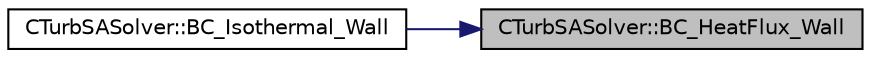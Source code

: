 digraph "CTurbSASolver::BC_HeatFlux_Wall"
{
 // LATEX_PDF_SIZE
  edge [fontname="Helvetica",fontsize="10",labelfontname="Helvetica",labelfontsize="10"];
  node [fontname="Helvetica",fontsize="10",shape=record];
  rankdir="RL";
  Node1 [label="CTurbSASolver::BC_HeatFlux_Wall",height=0.2,width=0.4,color="black", fillcolor="grey75", style="filled", fontcolor="black",tooltip="Impose the Navier-Stokes wall boundary condition."];
  Node1 -> Node2 [dir="back",color="midnightblue",fontsize="10",style="solid",fontname="Helvetica"];
  Node2 [label="CTurbSASolver::BC_Isothermal_Wall",height=0.2,width=0.4,color="black", fillcolor="white", style="filled",URL="$classCTurbSASolver.html#a4637e7b91db510ddcacfafd01817aafa",tooltip="Impose the Navier-Stokes wall boundary condition."];
}
